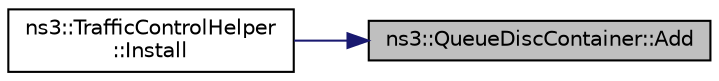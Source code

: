 digraph "ns3::QueueDiscContainer::Add"
{
 // LATEX_PDF_SIZE
  edge [fontname="Helvetica",fontsize="10",labelfontname="Helvetica",labelfontsize="10"];
  node [fontname="Helvetica",fontsize="10",shape=record];
  rankdir="RL";
  Node1 [label="ns3::QueueDiscContainer::Add",height=0.2,width=0.4,color="black", fillcolor="grey75", style="filled", fontcolor="black",tooltip="Append the contents of another QueueDiscContainer to the end of this container."];
  Node1 -> Node2 [dir="back",color="midnightblue",fontsize="10",style="solid",fontname="Helvetica"];
  Node2 [label="ns3::TrafficControlHelper\l::Install",height=0.2,width=0.4,color="black", fillcolor="white", style="filled",URL="$classns3_1_1_traffic_control_helper.html#a49a5284afc08a97e343420a0d62a708c",tooltip=" "];
}
